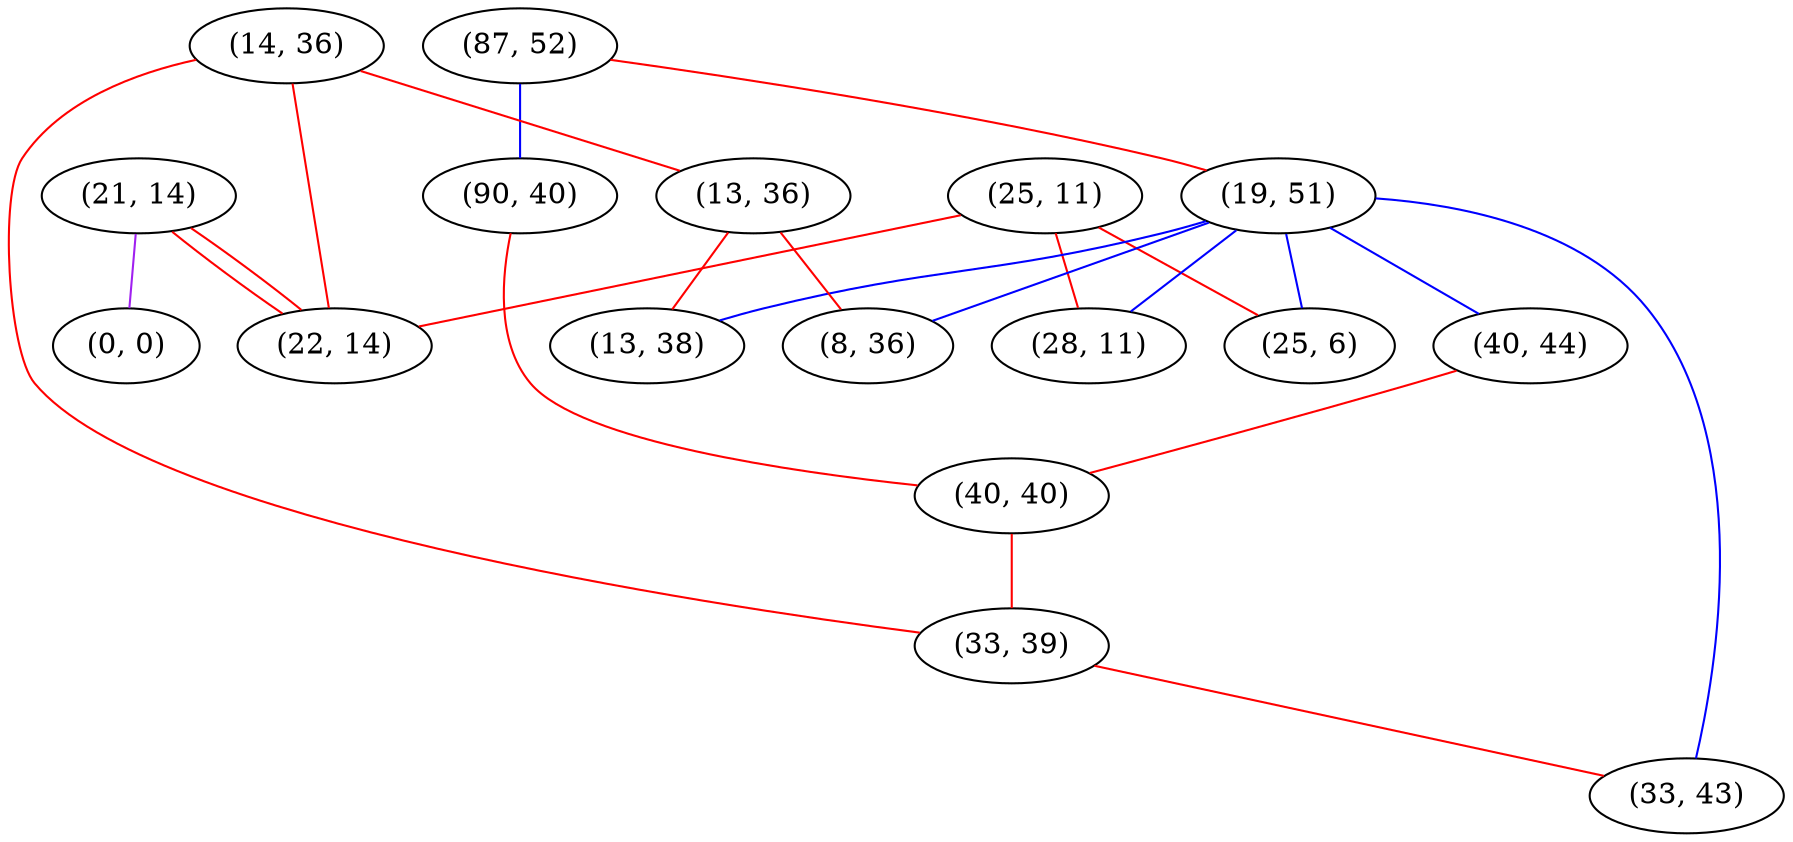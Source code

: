 graph "" {
"(21, 14)";
"(87, 52)";
"(25, 11)";
"(19, 51)";
"(28, 11)";
"(40, 44)";
"(14, 36)";
"(13, 36)";
"(25, 6)";
"(0, 0)";
"(22, 14)";
"(13, 38)";
"(90, 40)";
"(40, 40)";
"(33, 39)";
"(33, 43)";
"(8, 36)";
"(21, 14)" -- "(0, 0)"  [color=purple, key=0, weight=4];
"(21, 14)" -- "(22, 14)"  [color=red, key=0, weight=1];
"(21, 14)" -- "(22, 14)"  [color=red, key=1, weight=1];
"(87, 52)" -- "(90, 40)"  [color=blue, key=0, weight=3];
"(87, 52)" -- "(19, 51)"  [color=red, key=0, weight=1];
"(25, 11)" -- "(25, 6)"  [color=red, key=0, weight=1];
"(25, 11)" -- "(28, 11)"  [color=red, key=0, weight=1];
"(25, 11)" -- "(22, 14)"  [color=red, key=0, weight=1];
"(19, 51)" -- "(13, 38)"  [color=blue, key=0, weight=3];
"(19, 51)" -- "(28, 11)"  [color=blue, key=0, weight=3];
"(19, 51)" -- "(40, 44)"  [color=blue, key=0, weight=3];
"(19, 51)" -- "(25, 6)"  [color=blue, key=0, weight=3];
"(19, 51)" -- "(33, 43)"  [color=blue, key=0, weight=3];
"(19, 51)" -- "(8, 36)"  [color=blue, key=0, weight=3];
"(40, 44)" -- "(40, 40)"  [color=red, key=0, weight=1];
"(14, 36)" -- "(13, 36)"  [color=red, key=0, weight=1];
"(14, 36)" -- "(22, 14)"  [color=red, key=0, weight=1];
"(14, 36)" -- "(33, 39)"  [color=red, key=0, weight=1];
"(13, 36)" -- "(13, 38)"  [color=red, key=0, weight=1];
"(13, 36)" -- "(8, 36)"  [color=red, key=0, weight=1];
"(90, 40)" -- "(40, 40)"  [color=red, key=0, weight=1];
"(40, 40)" -- "(33, 39)"  [color=red, key=0, weight=1];
"(33, 39)" -- "(33, 43)"  [color=red, key=0, weight=1];
}
